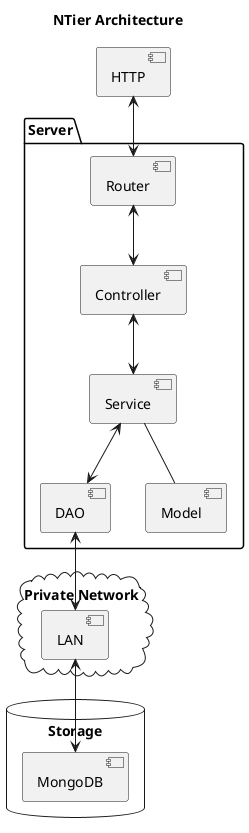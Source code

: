 @startuml

title NTier Architecture

package "Server" {
 [Router] <--> [Controller]
 [Controller] <--> [Service]
 [Service] <--> [DAO]
 [DAO]
 [Model]

 [Service]  -- [Model]
}

cloud "Private Network" {
    [LAN]
}

database "Storage" {
 [MongoDB]
}

[HTTP] <--> [Router]
[DAO] <--> [LAN]
[LAN] <--> [MongoDB]



@enduml

